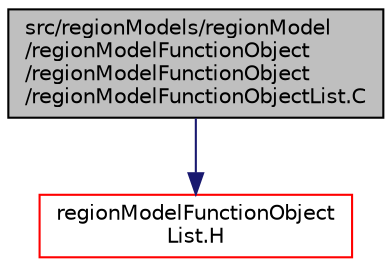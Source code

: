digraph "src/regionModels/regionModel/regionModelFunctionObject/regionModelFunctionObject/regionModelFunctionObjectList.C"
{
  bgcolor="transparent";
  edge [fontname="Helvetica",fontsize="10",labelfontname="Helvetica",labelfontsize="10"];
  node [fontname="Helvetica",fontsize="10",shape=record];
  Node1 [label="src/regionModels/regionModel\l/regionModelFunctionObject\l/regionModelFunctionObject\l/regionModelFunctionObjectList.C",height=0.2,width=0.4,color="black", fillcolor="grey75", style="filled", fontcolor="black"];
  Node1 -> Node2 [color="midnightblue",fontsize="10",style="solid",fontname="Helvetica"];
  Node2 [label="regionModelFunctionObject\lList.H",height=0.2,width=0.4,color="red",URL="$a09625.html"];
}
